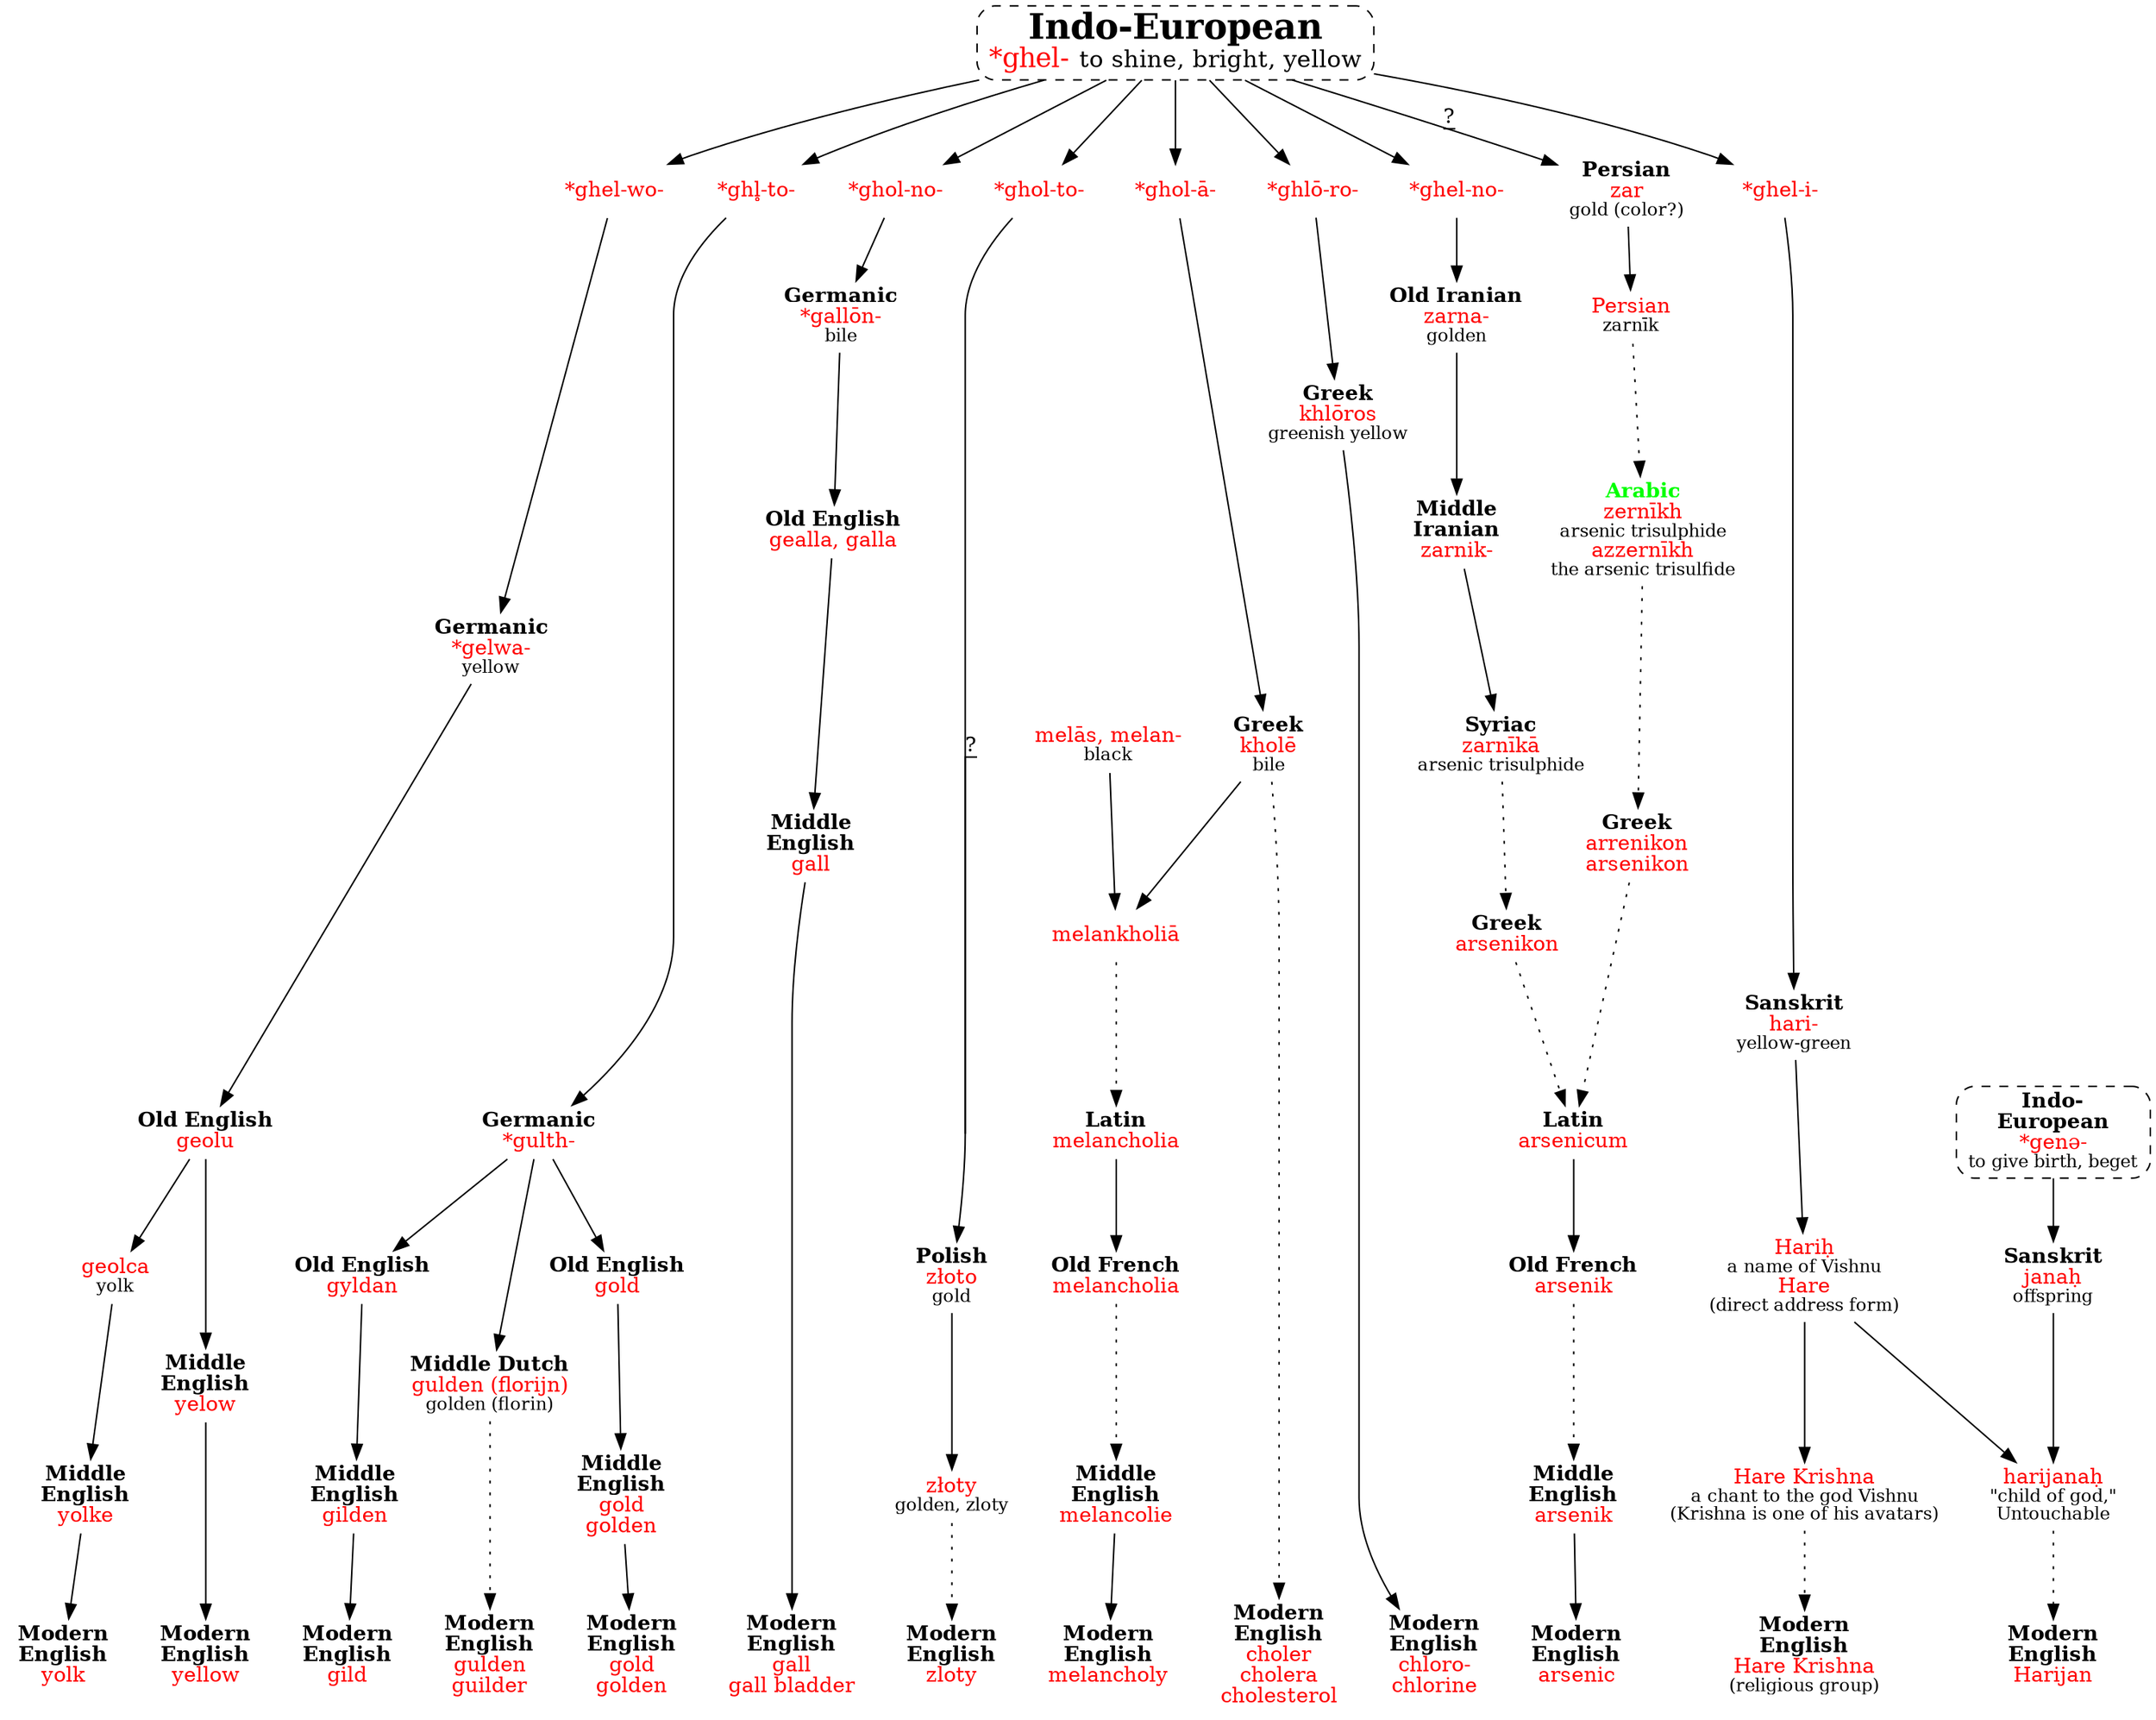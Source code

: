 strict digraph {
node [shape=none];
ghel [label=<<font point-size="24"><b>Indo-European</b></font><br/><font point-size="18" color="red">*ghel- </font><font point-size="16">to shine, bright, yellow</font>> shape=box style="dashed,rounded" URL="ghel-shine0.svg" tooltip=""]

ghel -> {rank=same ghelwo ghlto gholno gholto ghola ghloro ghelno gheli}
/* omitted: chloasma, podzol, griseofulvin, gowan, felon2 () */
ghelwo [label=<<font color="red">*ghel-wo-</font>>];
ghlto [label=<<font color="red">*ghl̥-to-</font>>];
gholno [label=<<font color="red">*ghol-no-</font>>];
gholto [label=<<font color="red">*ghol-to-</font>>];
ghola [label=<<font color="red">*ghol-ā-</font>>];
ghloro [label=<<font color="red">*ghlō-ro-</font>>];
ghelno [label=<<font color="red">*ghel-no-</font>>];
gheli [label=<<font color="red">*ghel-i-</font>>];

/* yellow, yolk */
ghelwo -> gelwaGm -> geoluOE -> yelowME -> yellow;
geoluOE -> geolcaOE -> yolkeME -> yolk;
gelwaGm [label=<<b>Germanic</b><br/><font color="red">*gelwa-</font><br/><font point-size="12">yellow</font>>];
geoluOE [label=<<b>Old English</b><br/><font color="red">geolu</font>>];
geolcaOE [label=<<font color="red">geolca</font><br/><font point-size="12">yolk</font>>];
yelowME [label=<<b>Middle<br/>English</b><br/><font color="red">yelow</font>>];
yellow [label=<<b>Modern<br/>English</b><br/><font color="red">yellow</font>>];
yolkeME [label=<<b>Middle<br/>English</b><br/><font color="red">yolke</font>>];
yolk [label=<<b>Modern<br/>English</b><br/><font color="red">yolk</font>>];

/* gold, gild, guilder */
ghlto -> gulthGm -> {goldOE gyldanOE guldenMD}
goldOE -> goldME -> gold
gyldanOE -> gildenME -> gild
guldenMD -> guilder [style=dotted]
gulthGm [label=<<b>Germanic</b><br/><font color="red">*gulth-</font>>];
goldOE [label=<<b>Old English</b><br/><font color="red">gold</font>>];
goldME [label=<<b>Middle<br/>English</b><br/><font color="red">gold<br/>golden</font>>];
gold [label=<<b>Modern<br/>English</b><br/><font color="red">gold<br/>golden</font>>];
/* golden replaced earlier gilden */
gyldanOE [label=<<b>Old English</b><br/><font color="red">gyldan</font>>];
gildenME [label=<<b>Middle<br/>English</b><br/><font color="red">gilden</font>>];
gild [label=<<b>Modern<br/>English</b><br/><font color="red">gild</font>>];
guldenMD [label=<<b>Middle Dutch</b><br/><font color="red">gulden (florijn)</font><br/><font point-size="12">golden (florin)</font>>];
guilder [label=<<b>Modern<br/>English</b><br/><font color="red">gulden<br/>guilder</font>>];

/* gall */
gholno -> gallonGm -> geallaOE -> gallME -> gall
gallonGm [label=<<b>Germanic</b><br/><font color="red">*gallōn-</font><br/><font point-size="12">bile</font>>];
geallaOE [label=<<b>Old English</b><br/><font color="red">gealla, galla</font>>];
gallME [label=<<b>Middle<br/>English</b><br/><font color="red">gall</font>>];
gall [label=<<b>Modern<br/>English</b><br/><font color="red">gall<br/>gall bladder</font>>];

/* zloty */
gholto -> zlotoP [label="?" decorate=true]
zlotoP -> zlotyP [weight=2]
zlotyP -> zloty [style=dotted weight=2]
zlotoP [label=<<b>Polish</b><br/><font color="red">złoto</font><br/><font point-size="12">gold</font>>];
zlotyP [label=<<font color="red">złoty</font><br/><font point-size="12">golden, zloty</font>>];
zloty [label=<<b>Modern<br/>English</b><br/><font color="red">zloty</font>>];

/* choler, etc., omitted: acholia */
ghola -> kholeG -> melankholiaG
kholeG -> choler [style=dotted]
melasG -> melankholiaG
melankholiaG -> melancholiaL [style=dotted]
melancholiaL -> melancholiaOF
melancholiaOF -> melancolieME [style=dotted]
melancolieME -> melancholy
kholeG [label=<<b>Greek</b><br/><font color="red">kholē</font><br/><font point-size="12">bile</font>>];
melasG [label=<<font color="red">melās, melan-</font><br/><font point-size="12">black</font>>];
melankholiaG [label=<<font color="red">melankholiā</font>>];
melancholiaL [label=<<b>Latin</b><br/><font color="red">melancholia</font>>];
melancholiaOF [label=<<b>Old French</b><br/><font color="red">melancholia</font>>];
melancolieME [label=<<b>Middle<br/>English</b><br/><font color="red">melancolie</font>>];
melancholy [label=<<b>Modern<br/>English</b><br/><font color="red">melancholy</font>>];
choler [label=<<b>Modern<br/>English</b><br/><font color="red">choler<br/>cholera<br/>cholesterol</font>>];

/* chlorine */
ghloro -> khlorosG -> chlorine;
khlorosG [label=<<b>Greek</b><br/><font color="red">khlōros</font><br/><font point-size="12">greenish yellow</font>>];
chlorine [label=<<b>Modern<br/>English</b><br/><font color="red">chloro-<br/>chlorine</font>>];
/* chlorophyll < khloros; chloroform < chlorine */

/* arsenic, v1 */
ghelno -> zarnaOI -> zarnikMI -> zarnikaSy 
zarnikaSy -> arsenikonG -> arsenicumL [style=dotted]
arsenicumL -> arsenikOF
arsenikOF -> arsenikME [style=dotted]
arsenikME -> arsenic
zarnaOI [label=<<b>Old Iranian</b><br/><font color="red">zarna-</font><br/><font point-size="12">golden</font>>];
zarnikMI [label=<<b>Middle<br/>Iranian</b><br/><font color="red">zarnik-</font>>];
zarnikaSy [label=<<b>Syriac</b><br/><font color="red">zarnīkā</font><br/><font point-size="12">arsenic trisulphide</font>>];
/* means "orpiment," a yellow pigment containing arsenic; orpiment < L aurum */
arsenikonG [label=<<b>Greek</b><br/><font color="red">arsenikon</font>>];
arsenicumL [label=<<b>Latin</b><br/><font color="red">arsenicum</font>>];
arsenikOF [label=<<b>Old French</b><br/><font color="red">arsenik</font>>];
arsenikME [label=<<b>Middle<br/>English</b><br/><font color="red">arsenik</font>>];
arsenic [label=<<b>Modern<br/>English</b><br/><font color="red">arsenic</font>>];
/* arsenic v2 */
ghel -> zarP [label="?" decorate=true]
zarP -> zarnikP
zarnikP -> zernikhA -> arrenikonG -> arsenicumL [style=dotted]
/* z became r from association with Gk "arrēn" (male, virile) */
/* element isolated and named early 19th C */
zarP [label=<<b>Persian</b><br/><font color="red">zar</font><br/><font point-size="12">gold (color?)</font>>];
zarnikP [label=<<font color="red">Persian</font><br/><font point-size="12">zarnīk</font>>];
zernikhA [label=<<font color="green"><b>Arabic</b></font><br/><font color="red">zernīkh</font><br/><font point-size="12">arsenic trisulphide</font><br/><font color="red">azzernīkh</font><br/><font point-size="12">the arsenic trisulfide</font>>];
arrenikonG [label=<<b>Greek</b><br/><font color="red">arrenikon<br/>arsenikon</font>>];

/* Hare Krishna, Harijan */
gheli -> hariS -> harih -> {harekrishnaS harijanS}
harekrishnaS -> harekrishna [style=dotted]
harijanS -> harijan [style=dotted]
hariS [label=<<b>Sanskrit</b><br/><font color="red">hari-</font><br/><font point-size="12">yellow-green</font>>];
harih [label=<<font color="red">Hariḥ</font><br/><font point-size="12">a name of Vishnu</font><br/><font color="red">Hare</font><br/><font point-size="12">(direct address form)</font>>];
harekrishnaS [label=<<font color="red">Hare Krishna</font><br/><font point-size="12">a chant to the god Vishnu<br/>(Krishna is one of his avatars)</font>>]; // Krishna=black
harekrishna [label=<<b>Modern<br/>English</b><br/><font color="red">Hare Krishna</font><br/><font point-size="12">(religious group)</font>>];
harijanS [label=<<font color="red">harijanaḥ</font><br/><font point-size="12">"child of god,"<br/>Untouchable</font>>];
/* coined by Mahatma Gandhi in 1931 */
harijan [label=<<b>Modern<br/>English</b><br/><font color="red">Harijan</font>>];
gene -> janahS -> harijanS
gene [label=<<b>Indo-<br/>European</b><br/><font color="red">*genə-</font><br/><font point-size="12">to give birth, beget</font>> shape=box style="dashed,rounded" URL="gen-birth1.svg"]
janahS [label=<<b>Sanskrit</b><br/><font color="red">janaḥ</font><br/><font point-size="12">offspring</font>>]


subgraph Eng {rank=sink yellow yolk gold gild guilder zloty gall chlorine choler melancholy arsenic harekrishna harijan}
}
